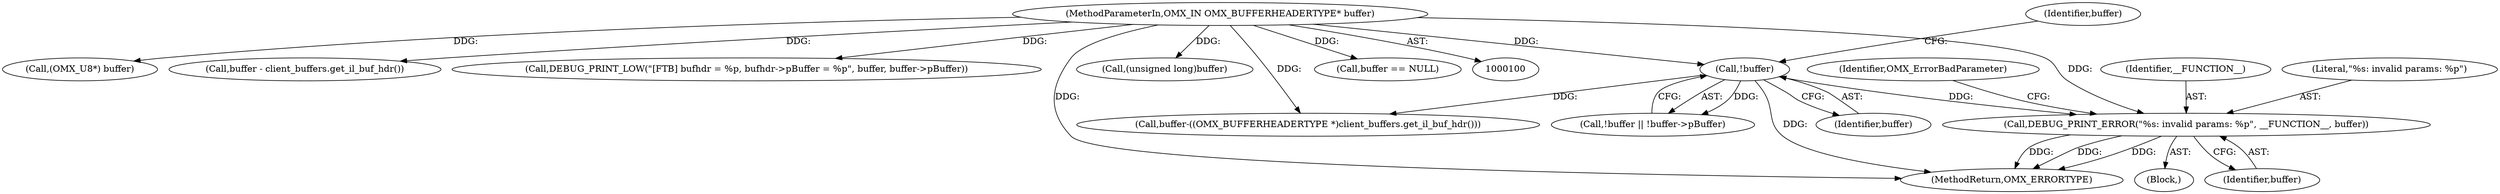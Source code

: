 digraph "0_Android_5b82f4f90c3d531313714df4b936f92fb0ff15cf_1@pointer" {
"1000154" [label="(Call,DEBUG_PRINT_ERROR(\"%s: invalid params: %p\", __FUNCTION__, buffer))"];
"1000147" [label="(Call,!buffer)"];
"1000102" [label="(MethodParameterIn,OMX_IN OMX_BUFFERHEADERTYPE* buffer)"];
"1000218" [label="(Call,(OMX_U8*) buffer)"];
"1000147" [label="(Call,!buffer)"];
"1000249" [label="(Call,buffer - client_buffers.get_il_buf_hdr())"];
"1000156" [label="(Identifier,__FUNCTION__)"];
"1000291" [label="(Call,DEBUG_PRINT_LOW(\"[FTB] bufhdr = %p, bufhdr->pBuffer = %p\", buffer, buffer->pBuffer))"];
"1000307" [label="(MethodReturn,OMX_ERRORTYPE)"];
"1000301" [label="(Call,(unsigned long)buffer)"];
"1000194" [label="(Call,buffer-((OMX_BUFFERHEADERTYPE *)client_buffers.get_il_buf_hdr()))"];
"1000155" [label="(Literal,\"%s: invalid params: %p\")"];
"1000159" [label="(Identifier,OMX_ErrorBadParameter)"];
"1000148" [label="(Identifier,buffer)"];
"1000154" [label="(Call,DEBUG_PRINT_ERROR(\"%s: invalid params: %p\", __FUNCTION__, buffer))"];
"1000102" [label="(MethodParameterIn,OMX_IN OMX_BUFFERHEADERTYPE* buffer)"];
"1000254" [label="(Call,buffer == NULL)"];
"1000146" [label="(Call,!buffer || !buffer->pBuffer)"];
"1000153" [label="(Block,)"];
"1000151" [label="(Identifier,buffer)"];
"1000157" [label="(Identifier,buffer)"];
"1000154" -> "1000153"  [label="AST: "];
"1000154" -> "1000157"  [label="CFG: "];
"1000155" -> "1000154"  [label="AST: "];
"1000156" -> "1000154"  [label="AST: "];
"1000157" -> "1000154"  [label="AST: "];
"1000159" -> "1000154"  [label="CFG: "];
"1000154" -> "1000307"  [label="DDG: "];
"1000154" -> "1000307"  [label="DDG: "];
"1000154" -> "1000307"  [label="DDG: "];
"1000147" -> "1000154"  [label="DDG: "];
"1000102" -> "1000154"  [label="DDG: "];
"1000147" -> "1000146"  [label="AST: "];
"1000147" -> "1000148"  [label="CFG: "];
"1000148" -> "1000147"  [label="AST: "];
"1000151" -> "1000147"  [label="CFG: "];
"1000146" -> "1000147"  [label="CFG: "];
"1000147" -> "1000307"  [label="DDG: "];
"1000147" -> "1000146"  [label="DDG: "];
"1000102" -> "1000147"  [label="DDG: "];
"1000147" -> "1000194"  [label="DDG: "];
"1000102" -> "1000100"  [label="AST: "];
"1000102" -> "1000307"  [label="DDG: "];
"1000102" -> "1000194"  [label="DDG: "];
"1000102" -> "1000218"  [label="DDG: "];
"1000102" -> "1000249"  [label="DDG: "];
"1000102" -> "1000254"  [label="DDG: "];
"1000102" -> "1000291"  [label="DDG: "];
"1000102" -> "1000301"  [label="DDG: "];
}
